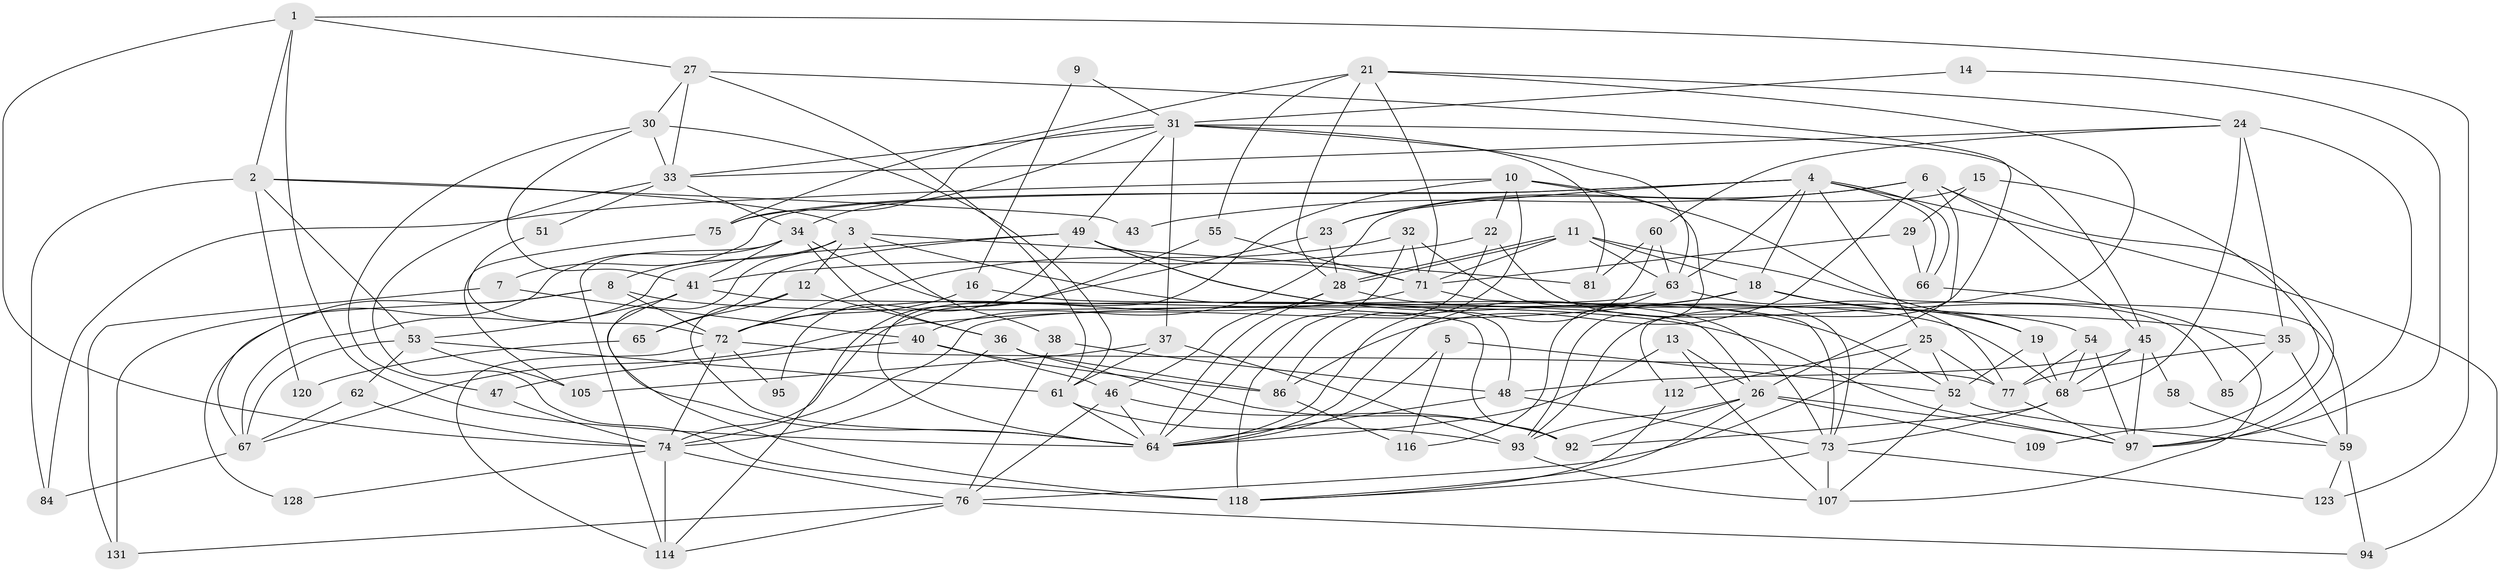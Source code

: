 // Generated by graph-tools (version 1.1) at 2025/52/02/27/25 19:52:03]
// undirected, 87 vertices, 214 edges
graph export_dot {
graph [start="1"]
  node [color=gray90,style=filled];
  1 [super="+98"];
  2 [super="+133"];
  3 [super="+17"];
  4 [super="+20"];
  5;
  6 [super="+104"];
  7;
  8;
  9;
  10 [super="+50"];
  11 [super="+83"];
  12;
  13;
  14;
  15;
  16;
  18 [super="+124"];
  19 [super="+42"];
  21;
  22;
  23;
  24 [super="+56"];
  25;
  26 [super="+70"];
  27 [super="+106"];
  28 [super="+57"];
  29;
  30;
  31 [super="+113"];
  32 [super="+110"];
  33 [super="+89"];
  34 [super="+108"];
  35 [super="+101"];
  36 [super="+80"];
  37 [super="+39"];
  38 [super="+90"];
  40 [super="+127"];
  41 [super="+44"];
  43;
  45;
  46 [super="+122"];
  47;
  48;
  49 [super="+100"];
  51;
  52 [super="+130"];
  53 [super="+119"];
  54;
  55;
  58;
  59 [super="+91"];
  60;
  61 [super="+96"];
  62;
  63 [super="+69"];
  64 [super="+103"];
  65;
  66;
  67 [super="+78"];
  68 [super="+126"];
  71 [super="+125"];
  72 [super="+87"];
  73 [super="+88"];
  74 [super="+82"];
  75 [super="+121"];
  76 [super="+99"];
  77 [super="+79"];
  81 [super="+111"];
  84;
  85;
  86;
  92;
  93 [super="+102"];
  94;
  95;
  97 [super="+115"];
  105;
  107;
  109;
  112;
  114 [super="+132"];
  116 [super="+117"];
  118 [super="+129"];
  120;
  123;
  128;
  131;
  1 -- 123;
  1 -- 64;
  1 -- 74;
  1 -- 27;
  1 -- 2;
  2 -- 53;
  2 -- 3;
  2 -- 84;
  2 -- 120;
  2 -- 43;
  3 -- 73;
  3 -- 8;
  3 -- 38;
  3 -- 118;
  3 -- 12;
  3 -- 81;
  4 -- 66;
  4 -- 66;
  4 -- 18;
  4 -- 7;
  4 -- 25;
  4 -- 94;
  4 -- 63;
  4 -- 75;
  4 -- 23;
  5 -- 52;
  5 -- 64;
  5 -- 116;
  6 -- 97 [weight=2];
  6 -- 45;
  6 -- 23;
  6 -- 86;
  6 -- 43;
  6 -- 26;
  7 -- 40;
  7 -- 131;
  8 -- 97;
  8 -- 128;
  8 -- 131;
  8 -- 72;
  9 -- 16;
  9 -- 31;
  10 -- 84;
  10 -- 64;
  10 -- 19;
  10 -- 22;
  10 -- 86;
  10 -- 93;
  11 -- 28;
  11 -- 28;
  11 -- 59;
  11 -- 63;
  11 -- 18;
  11 -- 71;
  12 -- 65;
  12 -- 64;
  12 -- 36;
  13 -- 64;
  13 -- 26;
  13 -- 107;
  14 -- 97;
  14 -- 31;
  15 -- 29;
  15 -- 40;
  15 -- 109;
  16 -- 26;
  16 -- 72;
  18 -- 19;
  18 -- 67;
  18 -- 64;
  18 -- 35;
  19 -- 68;
  19 -- 52;
  21 -- 28;
  21 -- 112;
  21 -- 24;
  21 -- 55;
  21 -- 71;
  21 -- 75;
  22 -- 41;
  22 -- 85;
  22 -- 118;
  23 -- 74;
  23 -- 28;
  24 -- 60;
  24 -- 35 [weight=2];
  24 -- 33;
  24 -- 68;
  24 -- 97;
  25 -- 77;
  25 -- 52;
  25 -- 76;
  25 -- 112;
  26 -- 93;
  26 -- 109;
  26 -- 118;
  26 -- 97;
  26 -- 92;
  27 -- 61;
  27 -- 93;
  27 -- 30;
  27 -- 33;
  28 -- 54;
  28 -- 64;
  28 -- 46;
  29 -- 66;
  29 -- 71;
  30 -- 41;
  30 -- 47;
  30 -- 61;
  30 -- 33;
  31 -- 37;
  31 -- 49;
  31 -- 75;
  31 -- 33;
  31 -- 81;
  31 -- 45;
  31 -- 63;
  31 -- 34;
  32 -- 64;
  32 -- 73;
  32 -- 71;
  32 -- 72;
  33 -- 51;
  33 -- 118 [weight=2];
  33 -- 34;
  34 -- 41;
  34 -- 36;
  34 -- 48;
  34 -- 67;
  34 -- 114;
  35 -- 77;
  35 -- 85;
  35 -- 59;
  36 -- 86;
  36 -- 74 [weight=2];
  36 -- 92;
  37 -- 93 [weight=2];
  37 -- 61;
  37 -- 105;
  38 -- 48;
  38 -- 76;
  40 -- 47;
  40 -- 86;
  40 -- 46;
  41 -- 64;
  41 -- 92;
  41 -- 53;
  45 -- 68;
  45 -- 48;
  45 -- 58;
  45 -- 97;
  46 -- 64;
  46 -- 92;
  46 -- 76;
  47 -- 74;
  48 -- 64;
  48 -- 73;
  49 -- 52;
  49 -- 65;
  49 -- 68;
  49 -- 95;
  49 -- 67;
  49 -- 71;
  51 -- 72;
  52 -- 59;
  52 -- 107;
  53 -- 61;
  53 -- 67;
  53 -- 105;
  53 -- 62;
  54 -- 68;
  54 -- 77;
  54 -- 97;
  55 -- 71;
  55 -- 114;
  58 -- 59;
  59 -- 94;
  59 -- 123;
  60 -- 81;
  60 -- 63;
  60 -- 64;
  61 -- 93;
  61 -- 64;
  62 -- 74;
  62 -- 67;
  63 -- 74;
  63 -- 116;
  63 -- 77;
  65 -- 120;
  66 -- 107;
  67 -- 84;
  68 -- 73;
  68 -- 92;
  71 -- 72;
  71 -- 73;
  72 -- 74;
  72 -- 95;
  72 -- 77;
  72 -- 114;
  73 -- 123;
  73 -- 118;
  73 -- 107;
  74 -- 76;
  74 -- 128;
  74 -- 114;
  75 -- 105;
  76 -- 94;
  76 -- 131;
  76 -- 114;
  77 -- 97;
  86 -- 116;
  93 -- 107;
  112 -- 118;
}
